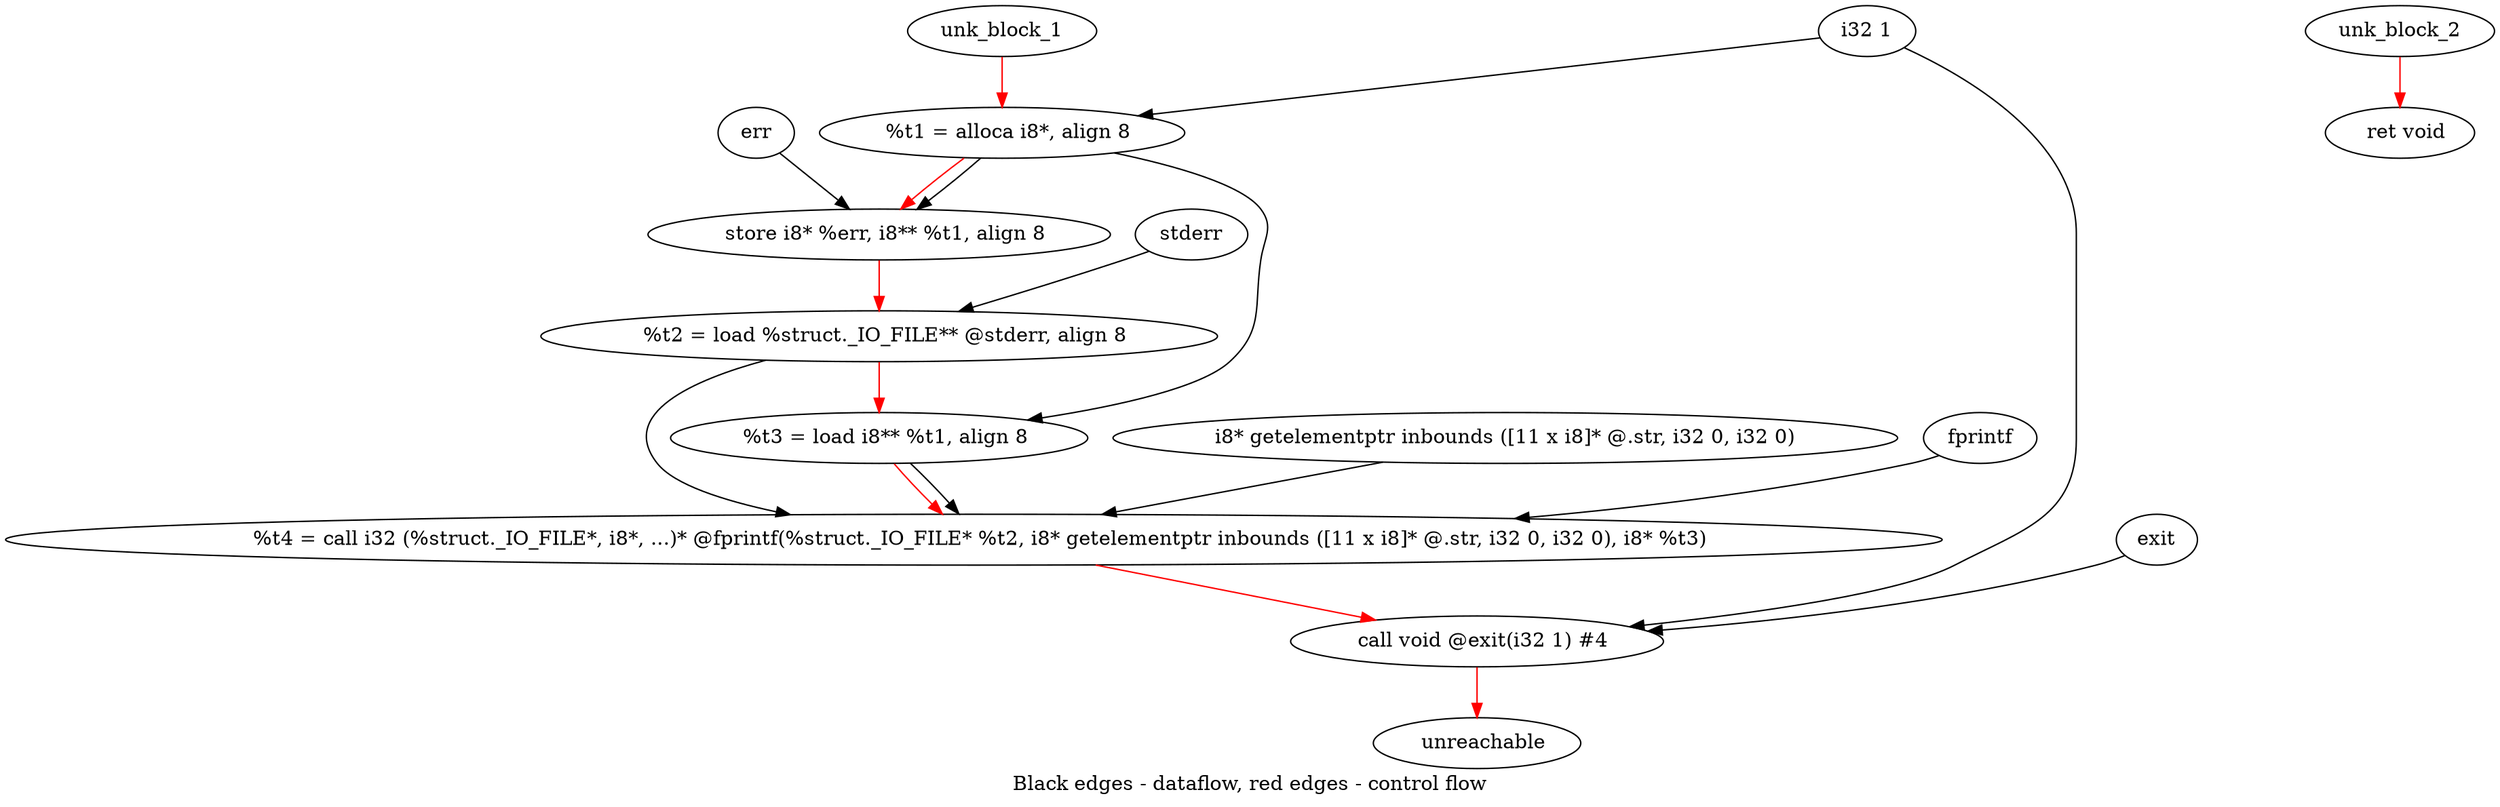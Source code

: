 digraph G {
compound=true
label="Black edges - dataflow, red edges - control flow"
"t1" [label="  %t1 = alloca i8*, align 8"]
"_1" [label="  store i8* %err, i8** %t1, align 8"]
"t2" [label="  %t2 = load %struct._IO_FILE** @stderr, align 8"]
"t3" [label="  %t3 = load i8** %t1, align 8"]
"t4" [label="  %t4 = call i32 (%struct._IO_FILE*, i8*, ...)* @fprintf(%struct._IO_FILE* %t2, i8* getelementptr inbounds ([11 x i8]* @.str, i32 0, i32 0), i8* %t3)"]
"_2" [label="  call void @exit(i32 1) #4"]
"_3" [label="  unreachable"]
"unk_block_1" -> "t1"[color=red]
"i32 1" -> "t1"
"t1" -> "_1"[color=red weight=2]
"err" -> "_1"
"t1" -> "_1"
"_1" -> "t2"[color=red weight=2]
"stderr" -> "t2"
"t2" -> "t3"[color=red weight=2]
"t1" -> "t3"
"t3" -> "t4"[color=red weight=2]
"t2" -> "t4"
"i8* getelementptr inbounds ([11 x i8]* @.str, i32 0, i32 0)" -> "t4"
"t3" -> "t4"
"fprintf" -> "t4"
"t4" -> "_2"[color=red weight=2]
"i32 1" -> "_2"
"exit" -> "_2"
"_2" -> "_3"[color=red weight=2]

"_4" [label="  ret void"]
"unk_block_2" -> "_4"[color=red]

}
